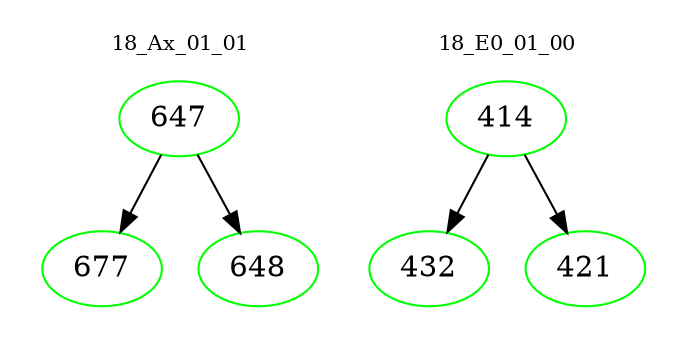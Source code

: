digraph{
subgraph cluster_0 {
color = white
label = "18_Ax_01_01";
fontsize=10;
T0_647 [label="647", color="green"]
T0_647 -> T0_677 [color="black"]
T0_677 [label="677", color="green"]
T0_647 -> T0_648 [color="black"]
T0_648 [label="648", color="green"]
}
subgraph cluster_1 {
color = white
label = "18_E0_01_00";
fontsize=10;
T1_414 [label="414", color="green"]
T1_414 -> T1_432 [color="black"]
T1_432 [label="432", color="green"]
T1_414 -> T1_421 [color="black"]
T1_421 [label="421", color="green"]
}
}
